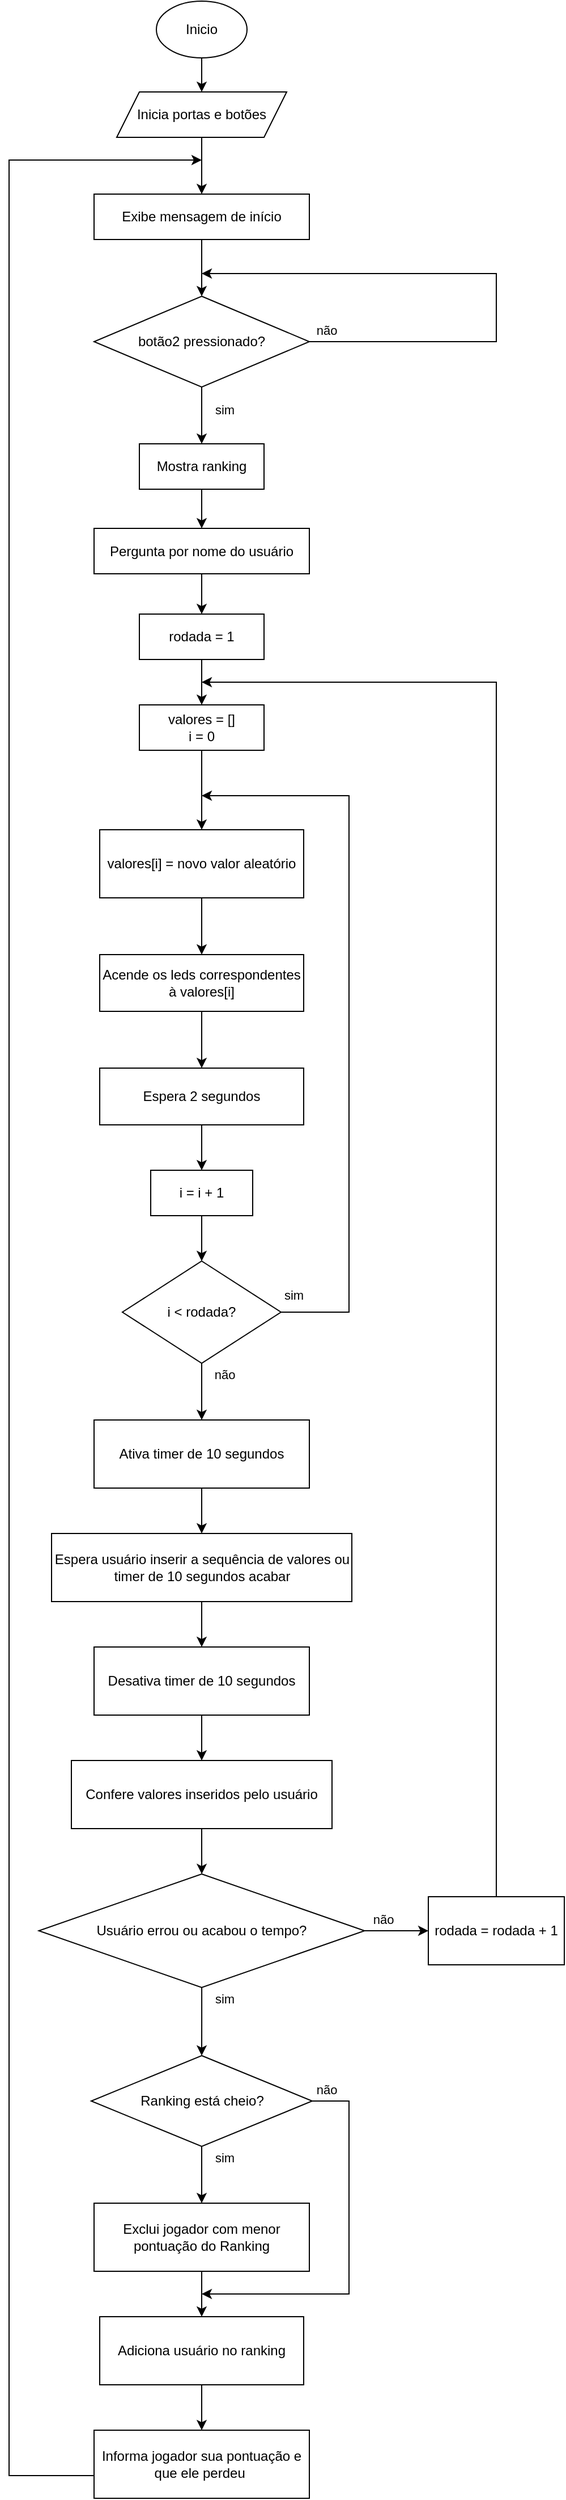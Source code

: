 <mxfile version="14.9.8" type="device"><diagram id="9nw_9InhfHO3m4bCwaX-" name="Page-1"><mxGraphModel dx="2415" dy="828" grid="1" gridSize="10" guides="1" tooltips="1" connect="1" arrows="1" fold="1" page="1" pageScale="1" pageWidth="827" pageHeight="1169" math="0" shadow="0"><root><mxCell id="0"/><mxCell id="1" parent="0"/><mxCell id="HLlM24sKJEgJEl91_swi-17" value="" style="edgeStyle=orthogonalEdgeStyle;rounded=0;orthogonalLoop=1;jettySize=auto;html=1;" edge="1" parent="1" source="OZRc--aiA-sS0Z-oikbn-2" target="OZRc--aiA-sS0Z-oikbn-5"><mxGeometry relative="1" as="geometry"/></mxCell><mxCell id="OZRc--aiA-sS0Z-oikbn-2" value="Inicio" style="ellipse;whiteSpace=wrap;html=1;" parent="1" vertex="1"><mxGeometry x="260" y="120" width="80" height="50" as="geometry"/></mxCell><mxCell id="HLlM24sKJEgJEl91_swi-41" value="" style="edgeStyle=orthogonalEdgeStyle;rounded=0;orthogonalLoop=1;jettySize=auto;html=1;" edge="1" parent="1" source="OZRc--aiA-sS0Z-oikbn-5" target="HLlM24sKJEgJEl91_swi-39"><mxGeometry relative="1" as="geometry"/></mxCell><mxCell id="OZRc--aiA-sS0Z-oikbn-5" value="Inicia portas e botões" style="shape=parallelogram;perimeter=parallelogramPerimeter;whiteSpace=wrap;html=1;fixedSize=1;" parent="1" vertex="1"><mxGeometry x="225" y="200" width="150" height="40" as="geometry"/></mxCell><mxCell id="OZRc--aiA-sS0Z-oikbn-8" value="não" style="edgeStyle=orthogonalEdgeStyle;rounded=0;orthogonalLoop=1;jettySize=auto;html=1;" parent="1" source="OZRc--aiA-sS0Z-oikbn-6" edge="1"><mxGeometry x="-0.938" y="10" relative="1" as="geometry"><mxPoint x="300" y="360" as="targetPoint"/><Array as="points"><mxPoint x="560" y="420"/><mxPoint x="560" y="360"/><mxPoint x="350" y="360"/></Array><mxPoint as="offset"/></mxGeometry></mxCell><mxCell id="HLlM24sKJEgJEl91_swi-18" value="sim" style="edgeStyle=orthogonalEdgeStyle;rounded=0;orthogonalLoop=1;jettySize=auto;html=1;" edge="1" parent="1" source="OZRc--aiA-sS0Z-oikbn-6" target="HLlM24sKJEgJEl91_swi-1"><mxGeometry x="-0.2" y="20" relative="1" as="geometry"><mxPoint as="offset"/></mxGeometry></mxCell><mxCell id="OZRc--aiA-sS0Z-oikbn-6" value="botão2 pressionado?" style="rhombus;whiteSpace=wrap;html=1;" parent="1" vertex="1"><mxGeometry x="205" y="380" width="190" height="80" as="geometry"/></mxCell><mxCell id="HLlM24sKJEgJEl91_swi-19" value="" style="edgeStyle=orthogonalEdgeStyle;rounded=0;orthogonalLoop=1;jettySize=auto;html=1;" edge="1" parent="1" source="OZRc--aiA-sS0Z-oikbn-16" target="OZRc--aiA-sS0Z-oikbn-28"><mxGeometry relative="1" as="geometry"/></mxCell><mxCell id="OZRc--aiA-sS0Z-oikbn-16" value="rodada = 1" style="rounded=0;whiteSpace=wrap;html=1;" parent="1" vertex="1"><mxGeometry x="245" y="660" width="110" height="40" as="geometry"/></mxCell><mxCell id="OZRc--aiA-sS0Z-oikbn-24" value="" style="edgeStyle=orthogonalEdgeStyle;rounded=0;orthogonalLoop=1;jettySize=auto;html=1;" parent="1" source="OZRc--aiA-sS0Z-oikbn-18" target="OZRc--aiA-sS0Z-oikbn-21" edge="1"><mxGeometry relative="1" as="geometry"/></mxCell><mxCell id="OZRc--aiA-sS0Z-oikbn-18" value="Espera 2 segundos" style="rounded=0;whiteSpace=wrap;html=1;" parent="1" vertex="1"><mxGeometry x="210" y="1060" width="180" height="50" as="geometry"/></mxCell><mxCell id="OZRc--aiA-sS0Z-oikbn-26" value="sim" style="edgeStyle=orthogonalEdgeStyle;rounded=0;orthogonalLoop=1;jettySize=auto;html=1;" parent="1" source="OZRc--aiA-sS0Z-oikbn-20" edge="1"><mxGeometry x="-0.966" y="15" relative="1" as="geometry"><mxPoint x="300" y="820" as="targetPoint"/><Array as="points"><mxPoint x="430" y="1275"/><mxPoint x="430" y="820"/></Array><mxPoint as="offset"/></mxGeometry></mxCell><mxCell id="HLlM24sKJEgJEl91_swi-25" value="não" style="edgeStyle=orthogonalEdgeStyle;rounded=0;orthogonalLoop=1;jettySize=auto;html=1;" edge="1" parent="1" source="OZRc--aiA-sS0Z-oikbn-20" target="HLlM24sKJEgJEl91_swi-4"><mxGeometry x="-0.6" y="20" relative="1" as="geometry"><mxPoint as="offset"/></mxGeometry></mxCell><mxCell id="OZRc--aiA-sS0Z-oikbn-20" value="i &amp;lt; rodada?" style="rhombus;whiteSpace=wrap;html=1;" parent="1" vertex="1"><mxGeometry x="230" y="1230" width="140" height="90" as="geometry"/></mxCell><mxCell id="OZRc--aiA-sS0Z-oikbn-25" value="" style="edgeStyle=orthogonalEdgeStyle;rounded=0;orthogonalLoop=1;jettySize=auto;html=1;" parent="1" source="OZRc--aiA-sS0Z-oikbn-21" target="OZRc--aiA-sS0Z-oikbn-20" edge="1"><mxGeometry relative="1" as="geometry"/></mxCell><mxCell id="OZRc--aiA-sS0Z-oikbn-21" value="i = i + 1" style="rounded=0;whiteSpace=wrap;html=1;" parent="1" vertex="1"><mxGeometry x="255" y="1150" width="90" height="40" as="geometry"/></mxCell><mxCell id="HLlM24sKJEgJEl91_swi-24" style="edgeStyle=orthogonalEdgeStyle;rounded=0;orthogonalLoop=1;jettySize=auto;html=1;entryX=0.5;entryY=0;entryDx=0;entryDy=0;" edge="1" parent="1" source="OZRc--aiA-sS0Z-oikbn-27" target="OZRc--aiA-sS0Z-oikbn-30"><mxGeometry relative="1" as="geometry"/></mxCell><mxCell id="OZRc--aiA-sS0Z-oikbn-27" value="valores[i] = novo valor aleatório" style="rounded=0;whiteSpace=wrap;html=1;" parent="1" vertex="1"><mxGeometry x="210" y="850" width="180" height="60" as="geometry"/></mxCell><mxCell id="HLlM24sKJEgJEl91_swi-23" style="edgeStyle=orthogonalEdgeStyle;rounded=0;orthogonalLoop=1;jettySize=auto;html=1;entryX=0.5;entryY=0;entryDx=0;entryDy=0;" edge="1" parent="1" source="OZRc--aiA-sS0Z-oikbn-28" target="OZRc--aiA-sS0Z-oikbn-27"><mxGeometry relative="1" as="geometry"/></mxCell><mxCell id="OZRc--aiA-sS0Z-oikbn-28" value="valores = []&lt;br&gt;i = 0" style="rounded=0;whiteSpace=wrap;html=1;" parent="1" vertex="1"><mxGeometry x="245" y="740" width="110" height="40" as="geometry"/></mxCell><mxCell id="HLlM24sKJEgJEl91_swi-3" value="" style="edgeStyle=orthogonalEdgeStyle;rounded=0;orthogonalLoop=1;jettySize=auto;html=1;" edge="1" parent="1" source="OZRc--aiA-sS0Z-oikbn-30" target="OZRc--aiA-sS0Z-oikbn-18"><mxGeometry relative="1" as="geometry"/></mxCell><mxCell id="OZRc--aiA-sS0Z-oikbn-30" value="Acende os leds correspondentes à valores[i]" style="rounded=0;whiteSpace=wrap;html=1;" parent="1" vertex="1"><mxGeometry x="210" y="960" width="180" height="50" as="geometry"/></mxCell><mxCell id="HLlM24sKJEgJEl91_swi-22" style="edgeStyle=orthogonalEdgeStyle;rounded=0;orthogonalLoop=1;jettySize=auto;html=1;entryX=0.5;entryY=0;entryDx=0;entryDy=0;" edge="1" parent="1" source="HLlM24sKJEgJEl91_swi-1" target="HLlM24sKJEgJEl91_swi-2"><mxGeometry relative="1" as="geometry"/></mxCell><mxCell id="HLlM24sKJEgJEl91_swi-1" value="Mostra ranking" style="rounded=0;whiteSpace=wrap;html=1;" vertex="1" parent="1"><mxGeometry x="245" y="510" width="110" height="40" as="geometry"/></mxCell><mxCell id="HLlM24sKJEgJEl91_swi-21" style="edgeStyle=orthogonalEdgeStyle;rounded=0;orthogonalLoop=1;jettySize=auto;html=1;entryX=0.5;entryY=0;entryDx=0;entryDy=0;" edge="1" parent="1" source="HLlM24sKJEgJEl91_swi-2" target="OZRc--aiA-sS0Z-oikbn-16"><mxGeometry relative="1" as="geometry"/></mxCell><mxCell id="HLlM24sKJEgJEl91_swi-2" value="Pergunta por nome do usuário" style="rounded=0;whiteSpace=wrap;html=1;" vertex="1" parent="1"><mxGeometry x="205" y="584.5" width="190" height="40" as="geometry"/></mxCell><mxCell id="HLlM24sKJEgJEl91_swi-26" value="" style="edgeStyle=orthogonalEdgeStyle;rounded=0;orthogonalLoop=1;jettySize=auto;html=1;" edge="1" parent="1" source="HLlM24sKJEgJEl91_swi-4" target="HLlM24sKJEgJEl91_swi-5"><mxGeometry relative="1" as="geometry"/></mxCell><mxCell id="HLlM24sKJEgJEl91_swi-4" value="Ativa timer de 10 segundos" style="rounded=0;whiteSpace=wrap;html=1;" vertex="1" parent="1"><mxGeometry x="205" y="1370" width="190" height="60" as="geometry"/></mxCell><mxCell id="HLlM24sKJEgJEl91_swi-27" value="" style="edgeStyle=orthogonalEdgeStyle;rounded=0;orthogonalLoop=1;jettySize=auto;html=1;" edge="1" parent="1" source="HLlM24sKJEgJEl91_swi-5" target="HLlM24sKJEgJEl91_swi-6"><mxGeometry relative="1" as="geometry"/></mxCell><mxCell id="HLlM24sKJEgJEl91_swi-5" value="Espera usuário inserir a sequência de valores ou timer de 10 segundos acabar" style="rounded=0;whiteSpace=wrap;html=1;" vertex="1" parent="1"><mxGeometry x="167.5" y="1470" width="265" height="60" as="geometry"/></mxCell><mxCell id="HLlM24sKJEgJEl91_swi-28" value="" style="edgeStyle=orthogonalEdgeStyle;rounded=0;orthogonalLoop=1;jettySize=auto;html=1;" edge="1" parent="1" source="HLlM24sKJEgJEl91_swi-6" target="HLlM24sKJEgJEl91_swi-7"><mxGeometry relative="1" as="geometry"/></mxCell><mxCell id="HLlM24sKJEgJEl91_swi-6" value="Desativa timer de 10 segundos" style="rounded=0;whiteSpace=wrap;html=1;" vertex="1" parent="1"><mxGeometry x="205" y="1570" width="190" height="60" as="geometry"/></mxCell><mxCell id="HLlM24sKJEgJEl91_swi-29" value="" style="edgeStyle=orthogonalEdgeStyle;rounded=0;orthogonalLoop=1;jettySize=auto;html=1;" edge="1" parent="1" source="HLlM24sKJEgJEl91_swi-7" target="HLlM24sKJEgJEl91_swi-8"><mxGeometry relative="1" as="geometry"/></mxCell><mxCell id="HLlM24sKJEgJEl91_swi-7" value="Confere valores inseridos pelo usuário" style="rounded=0;whiteSpace=wrap;html=1;" vertex="1" parent="1"><mxGeometry x="185" y="1670" width="230" height="60" as="geometry"/></mxCell><mxCell id="HLlM24sKJEgJEl91_swi-30" value="sim" style="edgeStyle=orthogonalEdgeStyle;rounded=0;orthogonalLoop=1;jettySize=auto;html=1;" edge="1" parent="1" source="HLlM24sKJEgJEl91_swi-8" target="HLlM24sKJEgJEl91_swi-11"><mxGeometry x="-0.666" y="20" relative="1" as="geometry"><mxPoint as="offset"/></mxGeometry></mxCell><mxCell id="HLlM24sKJEgJEl91_swi-35" value="não" style="edgeStyle=orthogonalEdgeStyle;rounded=0;orthogonalLoop=1;jettySize=auto;html=1;" edge="1" parent="1" source="HLlM24sKJEgJEl91_swi-8" target="HLlM24sKJEgJEl91_swi-10"><mxGeometry x="-0.422" y="10" relative="1" as="geometry"><mxPoint as="offset"/></mxGeometry></mxCell><mxCell id="HLlM24sKJEgJEl91_swi-8" value="Usuário errou ou acabou o tempo?" style="rhombus;whiteSpace=wrap;html=1;" vertex="1" parent="1"><mxGeometry x="156.25" y="1770" width="287.5" height="100" as="geometry"/></mxCell><mxCell id="HLlM24sKJEgJEl91_swi-36" style="edgeStyle=orthogonalEdgeStyle;rounded=0;orthogonalLoop=1;jettySize=auto;html=1;" edge="1" parent="1" source="HLlM24sKJEgJEl91_swi-10"><mxGeometry relative="1" as="geometry"><mxPoint x="300" y="720" as="targetPoint"/><Array as="points"><mxPoint x="560" y="720"/></Array></mxGeometry></mxCell><mxCell id="HLlM24sKJEgJEl91_swi-10" value="rodada = rodada + 1" style="rounded=0;whiteSpace=wrap;html=1;" vertex="1" parent="1"><mxGeometry x="500" y="1790" width="120" height="60" as="geometry"/></mxCell><mxCell id="HLlM24sKJEgJEl91_swi-32" value="sim" style="edgeStyle=orthogonalEdgeStyle;rounded=0;orthogonalLoop=1;jettySize=auto;html=1;" edge="1" parent="1" source="HLlM24sKJEgJEl91_swi-11" target="HLlM24sKJEgJEl91_swi-14"><mxGeometry x="-0.6" y="20" relative="1" as="geometry"><mxPoint as="offset"/></mxGeometry></mxCell><mxCell id="HLlM24sKJEgJEl91_swi-37" value="não" style="edgeStyle=orthogonalEdgeStyle;rounded=0;orthogonalLoop=1;jettySize=auto;html=1;exitX=1;exitY=0.5;exitDx=0;exitDy=0;" edge="1" parent="1" source="HLlM24sKJEgJEl91_swi-11"><mxGeometry x="-0.925" y="10" relative="1" as="geometry"><mxPoint x="300" y="2140" as="targetPoint"/><Array as="points"><mxPoint x="430" y="1970"/><mxPoint x="430" y="2140"/></Array><mxPoint as="offset"/></mxGeometry></mxCell><mxCell id="HLlM24sKJEgJEl91_swi-11" value="Ranking está cheio?" style="rhombus;whiteSpace=wrap;html=1;" vertex="1" parent="1"><mxGeometry x="202.5" y="1930" width="195" height="80" as="geometry"/></mxCell><mxCell id="HLlM24sKJEgJEl91_swi-34" value="" style="edgeStyle=orthogonalEdgeStyle;rounded=0;orthogonalLoop=1;jettySize=auto;html=1;" edge="1" parent="1" source="HLlM24sKJEgJEl91_swi-12" target="HLlM24sKJEgJEl91_swi-31"><mxGeometry relative="1" as="geometry"/></mxCell><mxCell id="HLlM24sKJEgJEl91_swi-12" value="Adiciona usuário no ranking" style="rounded=0;whiteSpace=wrap;html=1;" vertex="1" parent="1"><mxGeometry x="210" y="2160" width="180" height="60" as="geometry"/></mxCell><mxCell id="HLlM24sKJEgJEl91_swi-33" value="" style="edgeStyle=orthogonalEdgeStyle;rounded=0;orthogonalLoop=1;jettySize=auto;html=1;" edge="1" parent="1" source="HLlM24sKJEgJEl91_swi-14" target="HLlM24sKJEgJEl91_swi-12"><mxGeometry relative="1" as="geometry"/></mxCell><mxCell id="HLlM24sKJEgJEl91_swi-14" value="Exclui jogador com menor pontuação do Ranking" style="rounded=0;whiteSpace=wrap;html=1;" vertex="1" parent="1"><mxGeometry x="205" y="2060" width="190" height="60" as="geometry"/></mxCell><mxCell id="HLlM24sKJEgJEl91_swi-38" style="edgeStyle=orthogonalEdgeStyle;rounded=0;orthogonalLoop=1;jettySize=auto;html=1;" edge="1" parent="1" source="HLlM24sKJEgJEl91_swi-31"><mxGeometry relative="1" as="geometry"><mxPoint x="300" y="260" as="targetPoint"/><Array as="points"><mxPoint x="130" y="2300"/><mxPoint x="130" y="260"/></Array></mxGeometry></mxCell><mxCell id="HLlM24sKJEgJEl91_swi-31" value="Informa jogador sua pontuação e que ele perdeu&amp;nbsp;" style="rounded=0;whiteSpace=wrap;html=1;" vertex="1" parent="1"><mxGeometry x="205" y="2260" width="190" height="60" as="geometry"/></mxCell><mxCell id="HLlM24sKJEgJEl91_swi-40" value="" style="edgeStyle=orthogonalEdgeStyle;rounded=0;orthogonalLoop=1;jettySize=auto;html=1;" edge="1" parent="1" source="HLlM24sKJEgJEl91_swi-39" target="OZRc--aiA-sS0Z-oikbn-6"><mxGeometry relative="1" as="geometry"/></mxCell><mxCell id="HLlM24sKJEgJEl91_swi-39" value="Exibe mensagem de início" style="rounded=0;whiteSpace=wrap;html=1;" vertex="1" parent="1"><mxGeometry x="205" y="290" width="190" height="40" as="geometry"/></mxCell></root></mxGraphModel></diagram></mxfile>